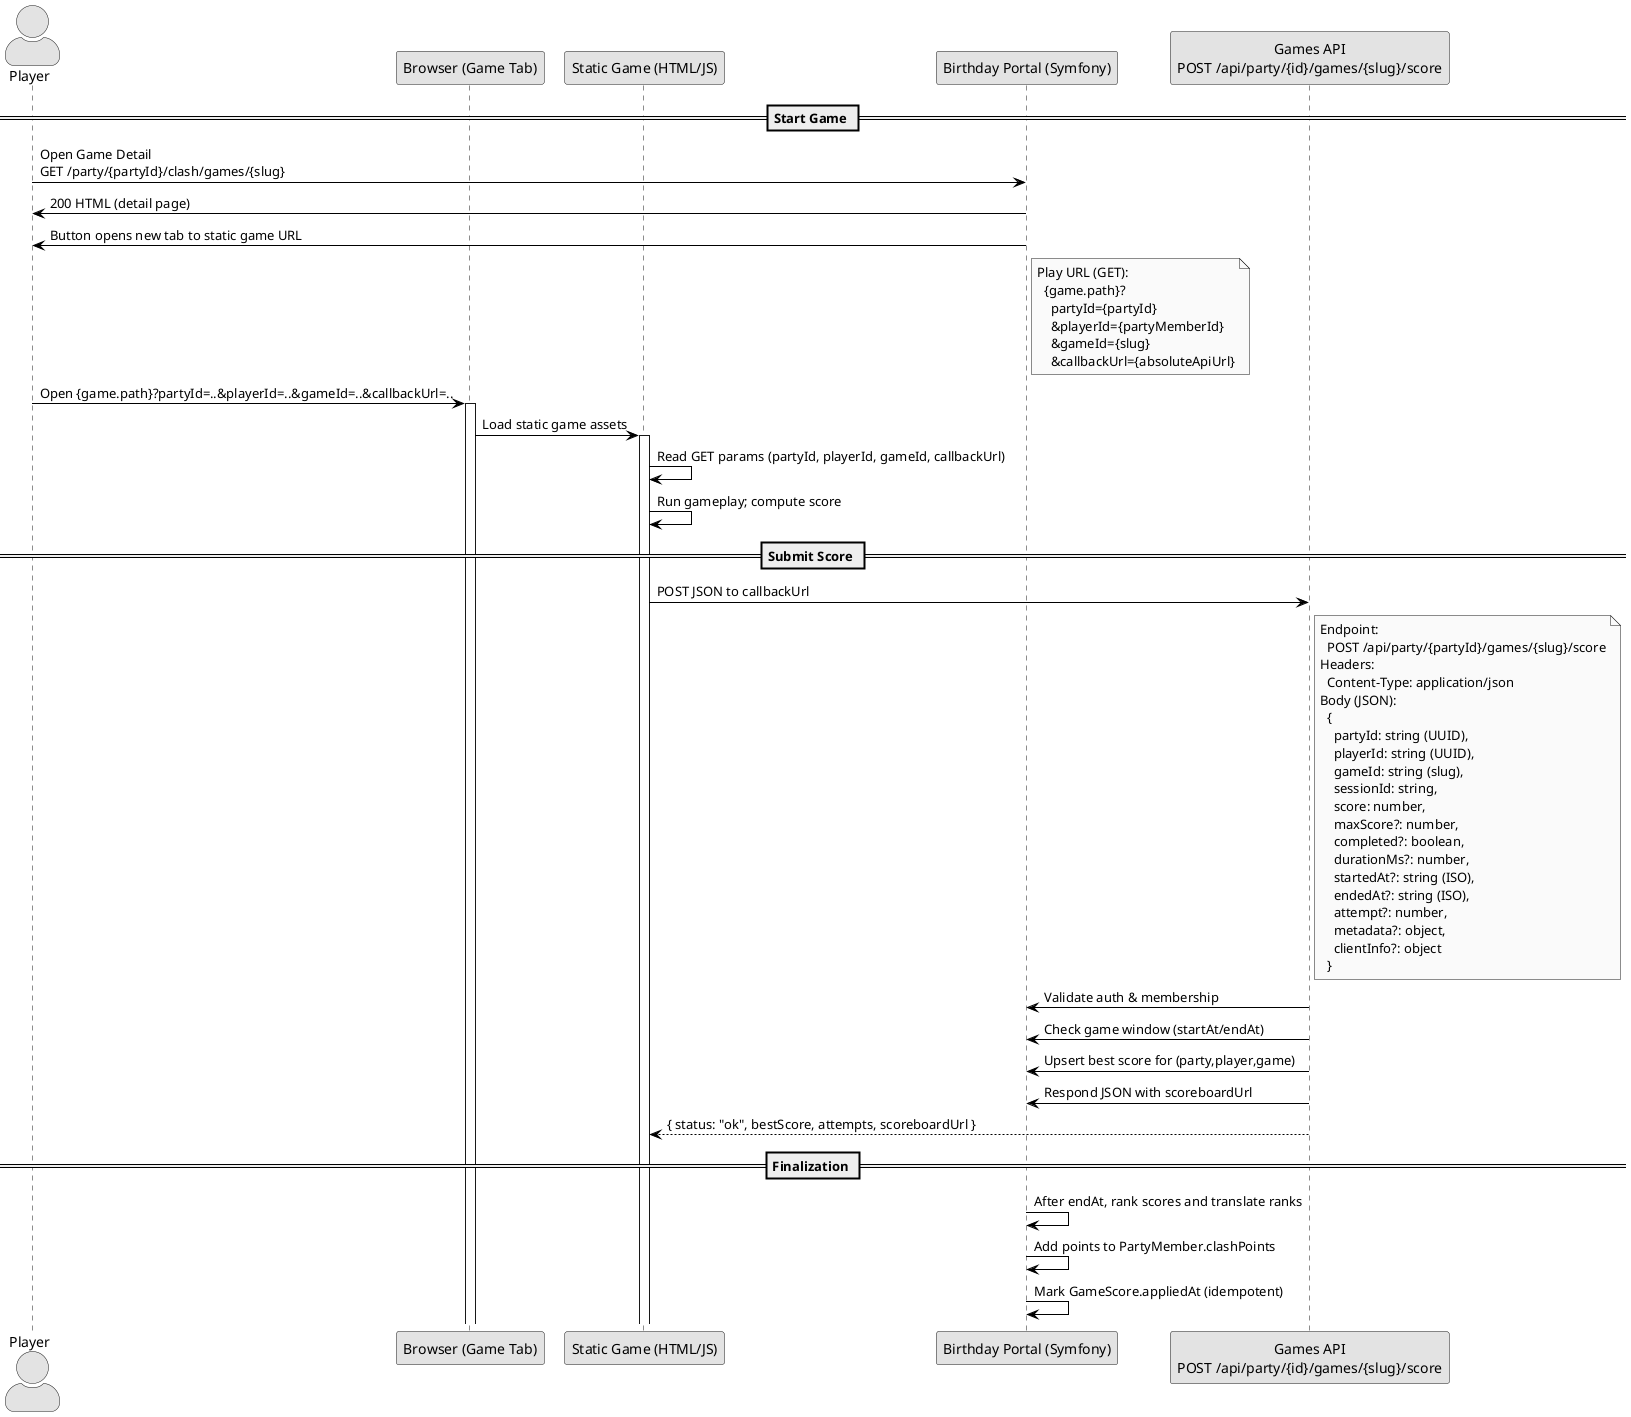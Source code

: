 @startuml
' Mini-Games API for Clash – Documentation
' Open flow (GET) and Score submission (POST)

skinparam monochrome true
skinparam shadowing false
skinparam ArrowColor Black
skinparam ActorStyle awesome

actor Player as P
participant "Browser (Game Tab)" as B
participant "Static Game (HTML/JS)" as G
participant "Birthday Portal (Symfony)" as S
participant "Games API\nPOST /api/party/{id}/games/{slug}/score" as API

== Start Game ==
P -> S : Open Game Detail\nGET /party/{partyId}/clash/games/{slug}
S -> P : 200 HTML (detail page)
S -> P : Button opens new tab to static game URL
note right of S
Play URL (GET):
  {game.path}?
    partyId={partyId}
    &playerId={partyMemberId}
    &gameId={slug}
    &callbackUrl={absoluteApiUrl}
end note

P -> B ++ : Open {game.path}?partyId=..&playerId=..&gameId=..&callbackUrl=..
B -> G ++ : Load static game assets
G -> G : Read GET params (partyId, playerId, gameId, callbackUrl)
G -> G : Run gameplay; compute score

== Submit Score ==
G -> API : POST JSON to callbackUrl
note right of API
Endpoint:
  POST /api/party/{partyId}/games/{slug}/score
Headers:
  Content-Type: application/json
Body (JSON):
  {
    partyId: string (UUID),
    playerId: string (UUID),
    gameId: string (slug),
    sessionId: string,
    score: number,
    maxScore?: number,
    completed?: boolean,
    durationMs?: number,
    startedAt?: string (ISO),
    endedAt?: string (ISO),
    attempt?: number,
    metadata?: object,
    clientInfo?: object
  }
end note
API -> S : Validate auth & membership
API -> S : Check game window (startAt/endAt)
API -> S : Upsert best score for (party,player,game)
API -> S : Respond JSON with scoreboardUrl
API --> G : { status: "ok", bestScore, attempts, scoreboardUrl }

== Finalization ==
S -> S : After endAt, rank scores and translate ranks
S -> S : Add points to PartyMember.clashPoints
S -> S : Mark GameScore.appliedAt (idempotent)

@enduml
